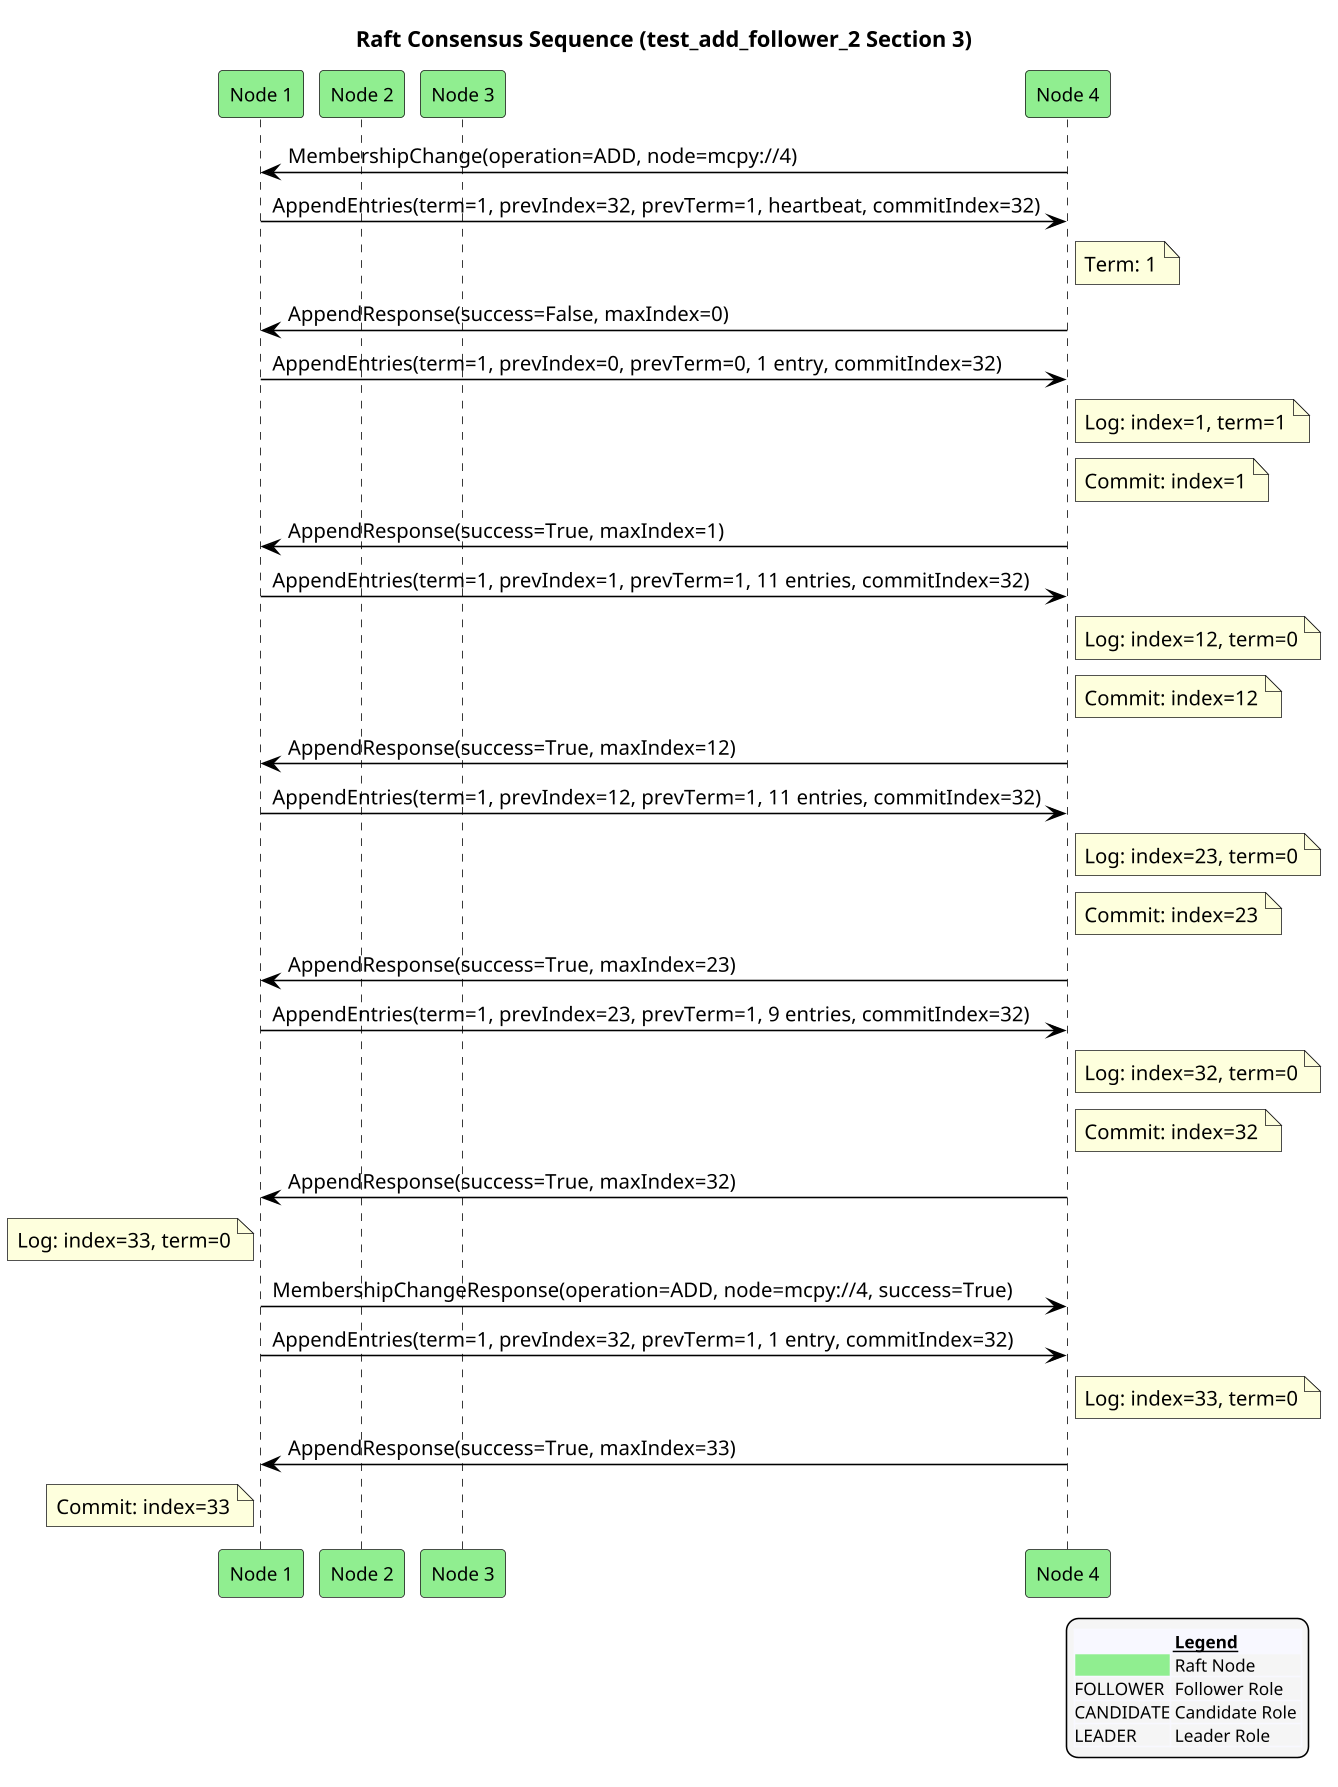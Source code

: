 @startuml
!pragma ratio 0.7
skinparam dpi 150
skinparam monochrome false
skinparam sequence {
  ArrowColor Black
  ActorBorderColor Black
  LifeLineBorderColor Black
  ParticipantFontSize 12
  Padding 10
}
skinparam legend {
  BackgroundColor #F5F5F5
  FontSize 11
}
title Raft Consensus Sequence (test_add_follower_2 Section 3)

participant "Node 1" as n1 order 10 #Lightgreen
participant "Node 2" as n2 order 20 #Lightgreen
participant "Node 3" as n3 order 30 #Lightgreen
participant "Node 4" as n4 order 40 #Lightgreen
n4 -> n1: MembershipChange(operation=ADD, node=mcpy://4)
n1 -> n4: AppendEntries(term=1, prevIndex=32, prevTerm=1, heartbeat, commitIndex=32)
note right of n4: Term: 1
n4 -> n1: AppendResponse(success=False, maxIndex=0)
n1 -> n4: AppendEntries(term=1, prevIndex=0, prevTerm=0, 1 entry, commitIndex=32)
note right of n4: Log: index=1, term=1
note right of n4: Commit: index=1
n4 -> n1: AppendResponse(success=True, maxIndex=1)
n1 -> n4: AppendEntries(term=1, prevIndex=1, prevTerm=1, 11 entries, commitIndex=32)
note right of n4: Log: index=12, term=0
note right of n4: Commit: index=12
n4 -> n1: AppendResponse(success=True, maxIndex=12)
n1 -> n4: AppendEntries(term=1, prevIndex=12, prevTerm=1, 11 entries, commitIndex=32)
note right of n4: Log: index=23, term=0
note right of n4: Commit: index=23
n4 -> n1: AppendResponse(success=True, maxIndex=23)
n1 -> n4: AppendEntries(term=1, prevIndex=23, prevTerm=1, 9 entries, commitIndex=32)
note right of n4: Log: index=32, term=0
note right of n4: Commit: index=32
n4 -> n1: AppendResponse(success=True, maxIndex=32)
note left of n1: Log: index=33, term=0
n1 -> n4: MembershipChangeResponse(operation=ADD, node=mcpy://4, success=True)
n1 -> n4: AppendEntries(term=1, prevIndex=32, prevTerm=1, 1 entry, commitIndex=32)
note right of n4: Log: index=33, term=0
n4 -> n1: AppendResponse(success=True, maxIndex=33)
note left of n1: Commit: index=33

legend right
  <#GhostWhite,#GhostWhite>|      |= __Legend__ |
  |<#Lightgreen>| Raft Node |
  |FOLLOWER| Follower Role |
  |CANDIDATE| Candidate Role |
  |LEADER| Leader Role |
endlegend
@enduml
